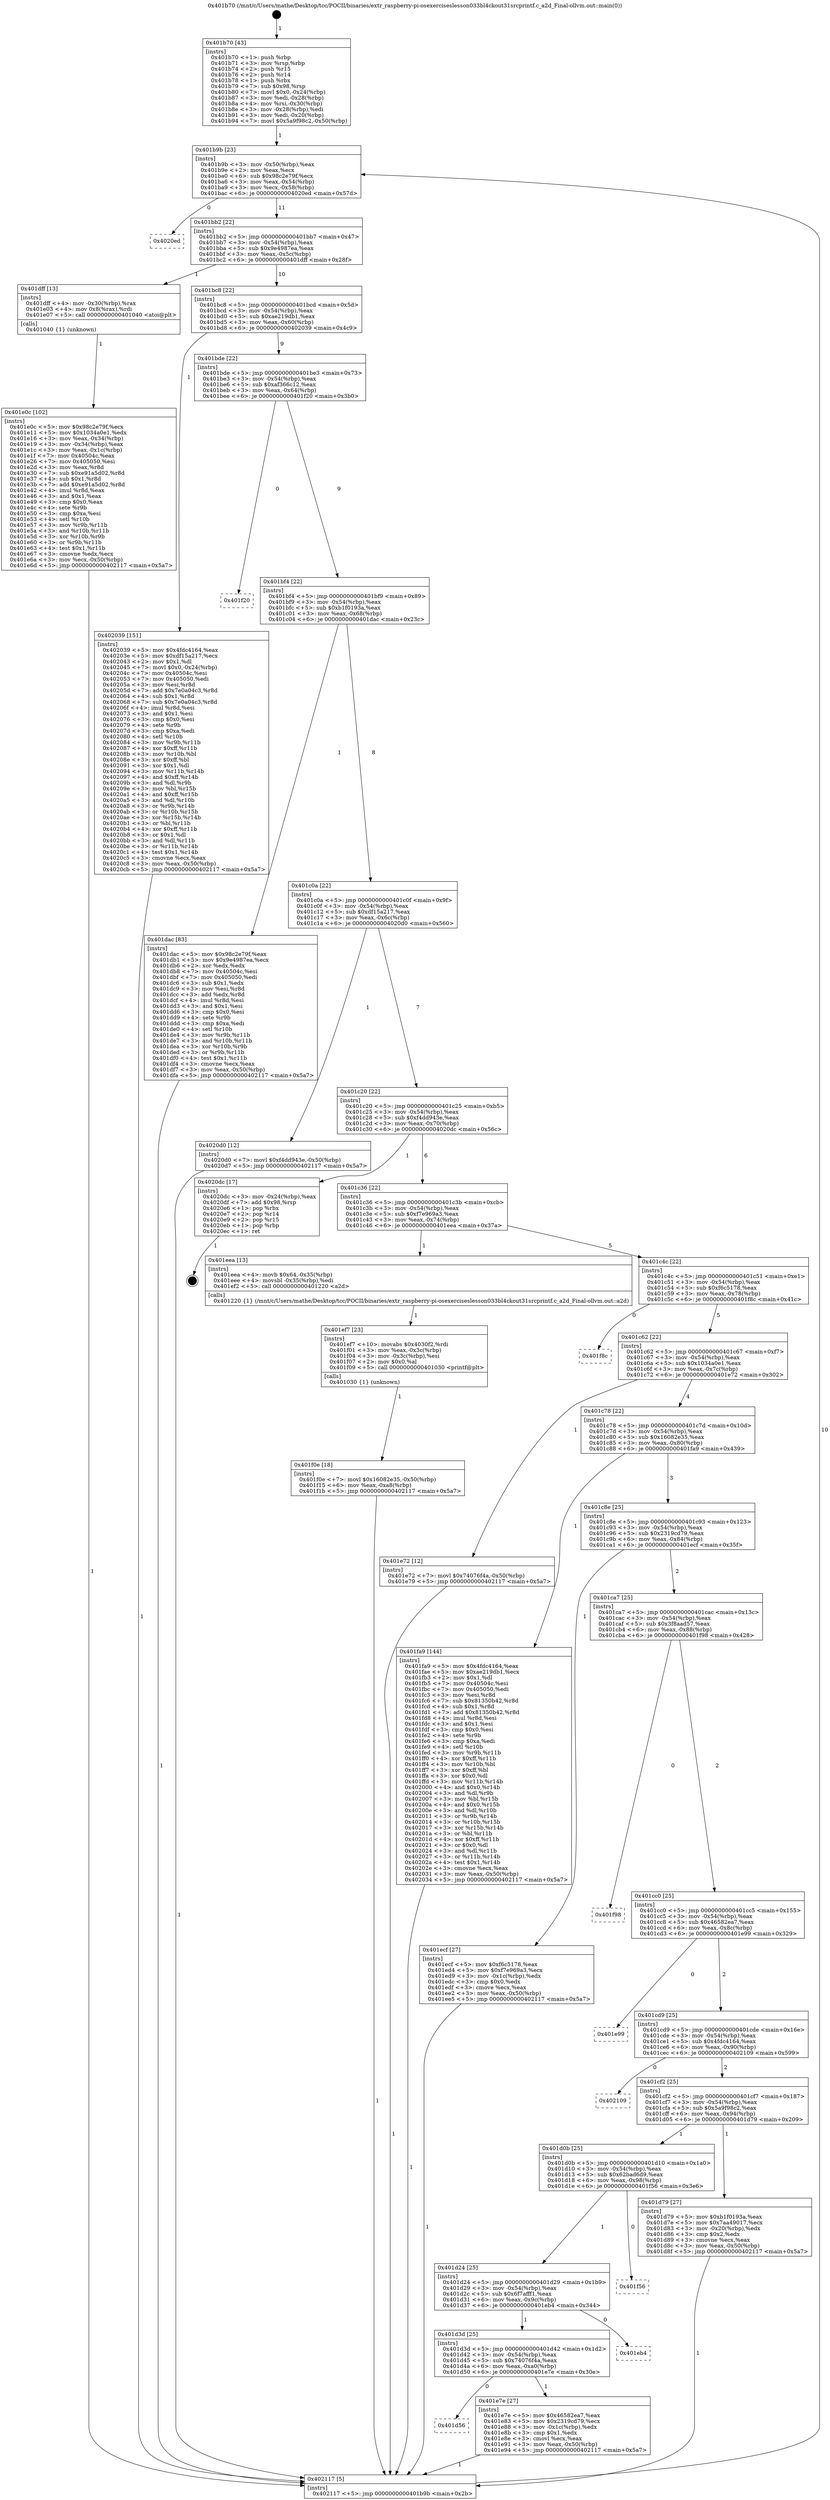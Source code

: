digraph "0x401b70" {
  label = "0x401b70 (/mnt/c/Users/mathe/Desktop/tcc/POCII/binaries/extr_raspberry-pi-osexerciseslesson033bl4ckout31srcprintf.c_a2d_Final-ollvm.out::main(0))"
  labelloc = "t"
  node[shape=record]

  Entry [label="",width=0.3,height=0.3,shape=circle,fillcolor=black,style=filled]
  "0x401b9b" [label="{
     0x401b9b [23]\l
     | [instrs]\l
     &nbsp;&nbsp;0x401b9b \<+3\>: mov -0x50(%rbp),%eax\l
     &nbsp;&nbsp;0x401b9e \<+2\>: mov %eax,%ecx\l
     &nbsp;&nbsp;0x401ba0 \<+6\>: sub $0x98c2e79f,%ecx\l
     &nbsp;&nbsp;0x401ba6 \<+3\>: mov %eax,-0x54(%rbp)\l
     &nbsp;&nbsp;0x401ba9 \<+3\>: mov %ecx,-0x58(%rbp)\l
     &nbsp;&nbsp;0x401bac \<+6\>: je 00000000004020ed \<main+0x57d\>\l
  }"]
  "0x4020ed" [label="{
     0x4020ed\l
  }", style=dashed]
  "0x401bb2" [label="{
     0x401bb2 [22]\l
     | [instrs]\l
     &nbsp;&nbsp;0x401bb2 \<+5\>: jmp 0000000000401bb7 \<main+0x47\>\l
     &nbsp;&nbsp;0x401bb7 \<+3\>: mov -0x54(%rbp),%eax\l
     &nbsp;&nbsp;0x401bba \<+5\>: sub $0x9e4987ea,%eax\l
     &nbsp;&nbsp;0x401bbf \<+3\>: mov %eax,-0x5c(%rbp)\l
     &nbsp;&nbsp;0x401bc2 \<+6\>: je 0000000000401dff \<main+0x28f\>\l
  }"]
  Exit [label="",width=0.3,height=0.3,shape=circle,fillcolor=black,style=filled,peripheries=2]
  "0x401dff" [label="{
     0x401dff [13]\l
     | [instrs]\l
     &nbsp;&nbsp;0x401dff \<+4\>: mov -0x30(%rbp),%rax\l
     &nbsp;&nbsp;0x401e03 \<+4\>: mov 0x8(%rax),%rdi\l
     &nbsp;&nbsp;0x401e07 \<+5\>: call 0000000000401040 \<atoi@plt\>\l
     | [calls]\l
     &nbsp;&nbsp;0x401040 \{1\} (unknown)\l
  }"]
  "0x401bc8" [label="{
     0x401bc8 [22]\l
     | [instrs]\l
     &nbsp;&nbsp;0x401bc8 \<+5\>: jmp 0000000000401bcd \<main+0x5d\>\l
     &nbsp;&nbsp;0x401bcd \<+3\>: mov -0x54(%rbp),%eax\l
     &nbsp;&nbsp;0x401bd0 \<+5\>: sub $0xae219db1,%eax\l
     &nbsp;&nbsp;0x401bd5 \<+3\>: mov %eax,-0x60(%rbp)\l
     &nbsp;&nbsp;0x401bd8 \<+6\>: je 0000000000402039 \<main+0x4c9\>\l
  }"]
  "0x401f0e" [label="{
     0x401f0e [18]\l
     | [instrs]\l
     &nbsp;&nbsp;0x401f0e \<+7\>: movl $0x16082e35,-0x50(%rbp)\l
     &nbsp;&nbsp;0x401f15 \<+6\>: mov %eax,-0xa8(%rbp)\l
     &nbsp;&nbsp;0x401f1b \<+5\>: jmp 0000000000402117 \<main+0x5a7\>\l
  }"]
  "0x402039" [label="{
     0x402039 [151]\l
     | [instrs]\l
     &nbsp;&nbsp;0x402039 \<+5\>: mov $0x4fdc4164,%eax\l
     &nbsp;&nbsp;0x40203e \<+5\>: mov $0xdf15a217,%ecx\l
     &nbsp;&nbsp;0x402043 \<+2\>: mov $0x1,%dl\l
     &nbsp;&nbsp;0x402045 \<+7\>: movl $0x0,-0x24(%rbp)\l
     &nbsp;&nbsp;0x40204c \<+7\>: mov 0x40504c,%esi\l
     &nbsp;&nbsp;0x402053 \<+7\>: mov 0x405050,%edi\l
     &nbsp;&nbsp;0x40205a \<+3\>: mov %esi,%r8d\l
     &nbsp;&nbsp;0x40205d \<+7\>: add $0x7e0a04c3,%r8d\l
     &nbsp;&nbsp;0x402064 \<+4\>: sub $0x1,%r8d\l
     &nbsp;&nbsp;0x402068 \<+7\>: sub $0x7e0a04c3,%r8d\l
     &nbsp;&nbsp;0x40206f \<+4\>: imul %r8d,%esi\l
     &nbsp;&nbsp;0x402073 \<+3\>: and $0x1,%esi\l
     &nbsp;&nbsp;0x402076 \<+3\>: cmp $0x0,%esi\l
     &nbsp;&nbsp;0x402079 \<+4\>: sete %r9b\l
     &nbsp;&nbsp;0x40207d \<+3\>: cmp $0xa,%edi\l
     &nbsp;&nbsp;0x402080 \<+4\>: setl %r10b\l
     &nbsp;&nbsp;0x402084 \<+3\>: mov %r9b,%r11b\l
     &nbsp;&nbsp;0x402087 \<+4\>: xor $0xff,%r11b\l
     &nbsp;&nbsp;0x40208b \<+3\>: mov %r10b,%bl\l
     &nbsp;&nbsp;0x40208e \<+3\>: xor $0xff,%bl\l
     &nbsp;&nbsp;0x402091 \<+3\>: xor $0x1,%dl\l
     &nbsp;&nbsp;0x402094 \<+3\>: mov %r11b,%r14b\l
     &nbsp;&nbsp;0x402097 \<+4\>: and $0xff,%r14b\l
     &nbsp;&nbsp;0x40209b \<+3\>: and %dl,%r9b\l
     &nbsp;&nbsp;0x40209e \<+3\>: mov %bl,%r15b\l
     &nbsp;&nbsp;0x4020a1 \<+4\>: and $0xff,%r15b\l
     &nbsp;&nbsp;0x4020a5 \<+3\>: and %dl,%r10b\l
     &nbsp;&nbsp;0x4020a8 \<+3\>: or %r9b,%r14b\l
     &nbsp;&nbsp;0x4020ab \<+3\>: or %r10b,%r15b\l
     &nbsp;&nbsp;0x4020ae \<+3\>: xor %r15b,%r14b\l
     &nbsp;&nbsp;0x4020b1 \<+3\>: or %bl,%r11b\l
     &nbsp;&nbsp;0x4020b4 \<+4\>: xor $0xff,%r11b\l
     &nbsp;&nbsp;0x4020b8 \<+3\>: or $0x1,%dl\l
     &nbsp;&nbsp;0x4020bb \<+3\>: and %dl,%r11b\l
     &nbsp;&nbsp;0x4020be \<+3\>: or %r11b,%r14b\l
     &nbsp;&nbsp;0x4020c1 \<+4\>: test $0x1,%r14b\l
     &nbsp;&nbsp;0x4020c5 \<+3\>: cmovne %ecx,%eax\l
     &nbsp;&nbsp;0x4020c8 \<+3\>: mov %eax,-0x50(%rbp)\l
     &nbsp;&nbsp;0x4020cb \<+5\>: jmp 0000000000402117 \<main+0x5a7\>\l
  }"]
  "0x401bde" [label="{
     0x401bde [22]\l
     | [instrs]\l
     &nbsp;&nbsp;0x401bde \<+5\>: jmp 0000000000401be3 \<main+0x73\>\l
     &nbsp;&nbsp;0x401be3 \<+3\>: mov -0x54(%rbp),%eax\l
     &nbsp;&nbsp;0x401be6 \<+5\>: sub $0xaf366c12,%eax\l
     &nbsp;&nbsp;0x401beb \<+3\>: mov %eax,-0x64(%rbp)\l
     &nbsp;&nbsp;0x401bee \<+6\>: je 0000000000401f20 \<main+0x3b0\>\l
  }"]
  "0x401ef7" [label="{
     0x401ef7 [23]\l
     | [instrs]\l
     &nbsp;&nbsp;0x401ef7 \<+10\>: movabs $0x4030f2,%rdi\l
     &nbsp;&nbsp;0x401f01 \<+3\>: mov %eax,-0x3c(%rbp)\l
     &nbsp;&nbsp;0x401f04 \<+3\>: mov -0x3c(%rbp),%esi\l
     &nbsp;&nbsp;0x401f07 \<+2\>: mov $0x0,%al\l
     &nbsp;&nbsp;0x401f09 \<+5\>: call 0000000000401030 \<printf@plt\>\l
     | [calls]\l
     &nbsp;&nbsp;0x401030 \{1\} (unknown)\l
  }"]
  "0x401f20" [label="{
     0x401f20\l
  }", style=dashed]
  "0x401bf4" [label="{
     0x401bf4 [22]\l
     | [instrs]\l
     &nbsp;&nbsp;0x401bf4 \<+5\>: jmp 0000000000401bf9 \<main+0x89\>\l
     &nbsp;&nbsp;0x401bf9 \<+3\>: mov -0x54(%rbp),%eax\l
     &nbsp;&nbsp;0x401bfc \<+5\>: sub $0xb1f0193a,%eax\l
     &nbsp;&nbsp;0x401c01 \<+3\>: mov %eax,-0x68(%rbp)\l
     &nbsp;&nbsp;0x401c04 \<+6\>: je 0000000000401dac \<main+0x23c\>\l
  }"]
  "0x401d56" [label="{
     0x401d56\l
  }", style=dashed]
  "0x401dac" [label="{
     0x401dac [83]\l
     | [instrs]\l
     &nbsp;&nbsp;0x401dac \<+5\>: mov $0x98c2e79f,%eax\l
     &nbsp;&nbsp;0x401db1 \<+5\>: mov $0x9e4987ea,%ecx\l
     &nbsp;&nbsp;0x401db6 \<+2\>: xor %edx,%edx\l
     &nbsp;&nbsp;0x401db8 \<+7\>: mov 0x40504c,%esi\l
     &nbsp;&nbsp;0x401dbf \<+7\>: mov 0x405050,%edi\l
     &nbsp;&nbsp;0x401dc6 \<+3\>: sub $0x1,%edx\l
     &nbsp;&nbsp;0x401dc9 \<+3\>: mov %esi,%r8d\l
     &nbsp;&nbsp;0x401dcc \<+3\>: add %edx,%r8d\l
     &nbsp;&nbsp;0x401dcf \<+4\>: imul %r8d,%esi\l
     &nbsp;&nbsp;0x401dd3 \<+3\>: and $0x1,%esi\l
     &nbsp;&nbsp;0x401dd6 \<+3\>: cmp $0x0,%esi\l
     &nbsp;&nbsp;0x401dd9 \<+4\>: sete %r9b\l
     &nbsp;&nbsp;0x401ddd \<+3\>: cmp $0xa,%edi\l
     &nbsp;&nbsp;0x401de0 \<+4\>: setl %r10b\l
     &nbsp;&nbsp;0x401de4 \<+3\>: mov %r9b,%r11b\l
     &nbsp;&nbsp;0x401de7 \<+3\>: and %r10b,%r11b\l
     &nbsp;&nbsp;0x401dea \<+3\>: xor %r10b,%r9b\l
     &nbsp;&nbsp;0x401ded \<+3\>: or %r9b,%r11b\l
     &nbsp;&nbsp;0x401df0 \<+4\>: test $0x1,%r11b\l
     &nbsp;&nbsp;0x401df4 \<+3\>: cmovne %ecx,%eax\l
     &nbsp;&nbsp;0x401df7 \<+3\>: mov %eax,-0x50(%rbp)\l
     &nbsp;&nbsp;0x401dfa \<+5\>: jmp 0000000000402117 \<main+0x5a7\>\l
  }"]
  "0x401c0a" [label="{
     0x401c0a [22]\l
     | [instrs]\l
     &nbsp;&nbsp;0x401c0a \<+5\>: jmp 0000000000401c0f \<main+0x9f\>\l
     &nbsp;&nbsp;0x401c0f \<+3\>: mov -0x54(%rbp),%eax\l
     &nbsp;&nbsp;0x401c12 \<+5\>: sub $0xdf15a217,%eax\l
     &nbsp;&nbsp;0x401c17 \<+3\>: mov %eax,-0x6c(%rbp)\l
     &nbsp;&nbsp;0x401c1a \<+6\>: je 00000000004020d0 \<main+0x560\>\l
  }"]
  "0x401e7e" [label="{
     0x401e7e [27]\l
     | [instrs]\l
     &nbsp;&nbsp;0x401e7e \<+5\>: mov $0x46582ea7,%eax\l
     &nbsp;&nbsp;0x401e83 \<+5\>: mov $0x2319cd79,%ecx\l
     &nbsp;&nbsp;0x401e88 \<+3\>: mov -0x1c(%rbp),%edx\l
     &nbsp;&nbsp;0x401e8b \<+3\>: cmp $0x1,%edx\l
     &nbsp;&nbsp;0x401e8e \<+3\>: cmovl %ecx,%eax\l
     &nbsp;&nbsp;0x401e91 \<+3\>: mov %eax,-0x50(%rbp)\l
     &nbsp;&nbsp;0x401e94 \<+5\>: jmp 0000000000402117 \<main+0x5a7\>\l
  }"]
  "0x4020d0" [label="{
     0x4020d0 [12]\l
     | [instrs]\l
     &nbsp;&nbsp;0x4020d0 \<+7\>: movl $0xf4dd943e,-0x50(%rbp)\l
     &nbsp;&nbsp;0x4020d7 \<+5\>: jmp 0000000000402117 \<main+0x5a7\>\l
  }"]
  "0x401c20" [label="{
     0x401c20 [22]\l
     | [instrs]\l
     &nbsp;&nbsp;0x401c20 \<+5\>: jmp 0000000000401c25 \<main+0xb5\>\l
     &nbsp;&nbsp;0x401c25 \<+3\>: mov -0x54(%rbp),%eax\l
     &nbsp;&nbsp;0x401c28 \<+5\>: sub $0xf4dd943e,%eax\l
     &nbsp;&nbsp;0x401c2d \<+3\>: mov %eax,-0x70(%rbp)\l
     &nbsp;&nbsp;0x401c30 \<+6\>: je 00000000004020dc \<main+0x56c\>\l
  }"]
  "0x401d3d" [label="{
     0x401d3d [25]\l
     | [instrs]\l
     &nbsp;&nbsp;0x401d3d \<+5\>: jmp 0000000000401d42 \<main+0x1d2\>\l
     &nbsp;&nbsp;0x401d42 \<+3\>: mov -0x54(%rbp),%eax\l
     &nbsp;&nbsp;0x401d45 \<+5\>: sub $0x74076f4a,%eax\l
     &nbsp;&nbsp;0x401d4a \<+6\>: mov %eax,-0xa0(%rbp)\l
     &nbsp;&nbsp;0x401d50 \<+6\>: je 0000000000401e7e \<main+0x30e\>\l
  }"]
  "0x4020dc" [label="{
     0x4020dc [17]\l
     | [instrs]\l
     &nbsp;&nbsp;0x4020dc \<+3\>: mov -0x24(%rbp),%eax\l
     &nbsp;&nbsp;0x4020df \<+7\>: add $0x98,%rsp\l
     &nbsp;&nbsp;0x4020e6 \<+1\>: pop %rbx\l
     &nbsp;&nbsp;0x4020e7 \<+2\>: pop %r14\l
     &nbsp;&nbsp;0x4020e9 \<+2\>: pop %r15\l
     &nbsp;&nbsp;0x4020eb \<+1\>: pop %rbp\l
     &nbsp;&nbsp;0x4020ec \<+1\>: ret\l
  }"]
  "0x401c36" [label="{
     0x401c36 [22]\l
     | [instrs]\l
     &nbsp;&nbsp;0x401c36 \<+5\>: jmp 0000000000401c3b \<main+0xcb\>\l
     &nbsp;&nbsp;0x401c3b \<+3\>: mov -0x54(%rbp),%eax\l
     &nbsp;&nbsp;0x401c3e \<+5\>: sub $0xf7e969a3,%eax\l
     &nbsp;&nbsp;0x401c43 \<+3\>: mov %eax,-0x74(%rbp)\l
     &nbsp;&nbsp;0x401c46 \<+6\>: je 0000000000401eea \<main+0x37a\>\l
  }"]
  "0x401eb4" [label="{
     0x401eb4\l
  }", style=dashed]
  "0x401eea" [label="{
     0x401eea [13]\l
     | [instrs]\l
     &nbsp;&nbsp;0x401eea \<+4\>: movb $0x64,-0x35(%rbp)\l
     &nbsp;&nbsp;0x401eee \<+4\>: movsbl -0x35(%rbp),%edi\l
     &nbsp;&nbsp;0x401ef2 \<+5\>: call 0000000000401220 \<a2d\>\l
     | [calls]\l
     &nbsp;&nbsp;0x401220 \{1\} (/mnt/c/Users/mathe/Desktop/tcc/POCII/binaries/extr_raspberry-pi-osexerciseslesson033bl4ckout31srcprintf.c_a2d_Final-ollvm.out::a2d)\l
  }"]
  "0x401c4c" [label="{
     0x401c4c [22]\l
     | [instrs]\l
     &nbsp;&nbsp;0x401c4c \<+5\>: jmp 0000000000401c51 \<main+0xe1\>\l
     &nbsp;&nbsp;0x401c51 \<+3\>: mov -0x54(%rbp),%eax\l
     &nbsp;&nbsp;0x401c54 \<+5\>: sub $0xf6c5178,%eax\l
     &nbsp;&nbsp;0x401c59 \<+3\>: mov %eax,-0x78(%rbp)\l
     &nbsp;&nbsp;0x401c5c \<+6\>: je 0000000000401f8c \<main+0x41c\>\l
  }"]
  "0x401d24" [label="{
     0x401d24 [25]\l
     | [instrs]\l
     &nbsp;&nbsp;0x401d24 \<+5\>: jmp 0000000000401d29 \<main+0x1b9\>\l
     &nbsp;&nbsp;0x401d29 \<+3\>: mov -0x54(%rbp),%eax\l
     &nbsp;&nbsp;0x401d2c \<+5\>: sub $0x6f7afff1,%eax\l
     &nbsp;&nbsp;0x401d31 \<+6\>: mov %eax,-0x9c(%rbp)\l
     &nbsp;&nbsp;0x401d37 \<+6\>: je 0000000000401eb4 \<main+0x344\>\l
  }"]
  "0x401f8c" [label="{
     0x401f8c\l
  }", style=dashed]
  "0x401c62" [label="{
     0x401c62 [22]\l
     | [instrs]\l
     &nbsp;&nbsp;0x401c62 \<+5\>: jmp 0000000000401c67 \<main+0xf7\>\l
     &nbsp;&nbsp;0x401c67 \<+3\>: mov -0x54(%rbp),%eax\l
     &nbsp;&nbsp;0x401c6a \<+5\>: sub $0x1034a0e1,%eax\l
     &nbsp;&nbsp;0x401c6f \<+3\>: mov %eax,-0x7c(%rbp)\l
     &nbsp;&nbsp;0x401c72 \<+6\>: je 0000000000401e72 \<main+0x302\>\l
  }"]
  "0x401f56" [label="{
     0x401f56\l
  }", style=dashed]
  "0x401e72" [label="{
     0x401e72 [12]\l
     | [instrs]\l
     &nbsp;&nbsp;0x401e72 \<+7\>: movl $0x74076f4a,-0x50(%rbp)\l
     &nbsp;&nbsp;0x401e79 \<+5\>: jmp 0000000000402117 \<main+0x5a7\>\l
  }"]
  "0x401c78" [label="{
     0x401c78 [22]\l
     | [instrs]\l
     &nbsp;&nbsp;0x401c78 \<+5\>: jmp 0000000000401c7d \<main+0x10d\>\l
     &nbsp;&nbsp;0x401c7d \<+3\>: mov -0x54(%rbp),%eax\l
     &nbsp;&nbsp;0x401c80 \<+5\>: sub $0x16082e35,%eax\l
     &nbsp;&nbsp;0x401c85 \<+3\>: mov %eax,-0x80(%rbp)\l
     &nbsp;&nbsp;0x401c88 \<+6\>: je 0000000000401fa9 \<main+0x439\>\l
  }"]
  "0x401e0c" [label="{
     0x401e0c [102]\l
     | [instrs]\l
     &nbsp;&nbsp;0x401e0c \<+5\>: mov $0x98c2e79f,%ecx\l
     &nbsp;&nbsp;0x401e11 \<+5\>: mov $0x1034a0e1,%edx\l
     &nbsp;&nbsp;0x401e16 \<+3\>: mov %eax,-0x34(%rbp)\l
     &nbsp;&nbsp;0x401e19 \<+3\>: mov -0x34(%rbp),%eax\l
     &nbsp;&nbsp;0x401e1c \<+3\>: mov %eax,-0x1c(%rbp)\l
     &nbsp;&nbsp;0x401e1f \<+7\>: mov 0x40504c,%eax\l
     &nbsp;&nbsp;0x401e26 \<+7\>: mov 0x405050,%esi\l
     &nbsp;&nbsp;0x401e2d \<+3\>: mov %eax,%r8d\l
     &nbsp;&nbsp;0x401e30 \<+7\>: sub $0xe91a5d02,%r8d\l
     &nbsp;&nbsp;0x401e37 \<+4\>: sub $0x1,%r8d\l
     &nbsp;&nbsp;0x401e3b \<+7\>: add $0xe91a5d02,%r8d\l
     &nbsp;&nbsp;0x401e42 \<+4\>: imul %r8d,%eax\l
     &nbsp;&nbsp;0x401e46 \<+3\>: and $0x1,%eax\l
     &nbsp;&nbsp;0x401e49 \<+3\>: cmp $0x0,%eax\l
     &nbsp;&nbsp;0x401e4c \<+4\>: sete %r9b\l
     &nbsp;&nbsp;0x401e50 \<+3\>: cmp $0xa,%esi\l
     &nbsp;&nbsp;0x401e53 \<+4\>: setl %r10b\l
     &nbsp;&nbsp;0x401e57 \<+3\>: mov %r9b,%r11b\l
     &nbsp;&nbsp;0x401e5a \<+3\>: and %r10b,%r11b\l
     &nbsp;&nbsp;0x401e5d \<+3\>: xor %r10b,%r9b\l
     &nbsp;&nbsp;0x401e60 \<+3\>: or %r9b,%r11b\l
     &nbsp;&nbsp;0x401e63 \<+4\>: test $0x1,%r11b\l
     &nbsp;&nbsp;0x401e67 \<+3\>: cmovne %edx,%ecx\l
     &nbsp;&nbsp;0x401e6a \<+3\>: mov %ecx,-0x50(%rbp)\l
     &nbsp;&nbsp;0x401e6d \<+5\>: jmp 0000000000402117 \<main+0x5a7\>\l
  }"]
  "0x401fa9" [label="{
     0x401fa9 [144]\l
     | [instrs]\l
     &nbsp;&nbsp;0x401fa9 \<+5\>: mov $0x4fdc4164,%eax\l
     &nbsp;&nbsp;0x401fae \<+5\>: mov $0xae219db1,%ecx\l
     &nbsp;&nbsp;0x401fb3 \<+2\>: mov $0x1,%dl\l
     &nbsp;&nbsp;0x401fb5 \<+7\>: mov 0x40504c,%esi\l
     &nbsp;&nbsp;0x401fbc \<+7\>: mov 0x405050,%edi\l
     &nbsp;&nbsp;0x401fc3 \<+3\>: mov %esi,%r8d\l
     &nbsp;&nbsp;0x401fc6 \<+7\>: sub $0x81350b42,%r8d\l
     &nbsp;&nbsp;0x401fcd \<+4\>: sub $0x1,%r8d\l
     &nbsp;&nbsp;0x401fd1 \<+7\>: add $0x81350b42,%r8d\l
     &nbsp;&nbsp;0x401fd8 \<+4\>: imul %r8d,%esi\l
     &nbsp;&nbsp;0x401fdc \<+3\>: and $0x1,%esi\l
     &nbsp;&nbsp;0x401fdf \<+3\>: cmp $0x0,%esi\l
     &nbsp;&nbsp;0x401fe2 \<+4\>: sete %r9b\l
     &nbsp;&nbsp;0x401fe6 \<+3\>: cmp $0xa,%edi\l
     &nbsp;&nbsp;0x401fe9 \<+4\>: setl %r10b\l
     &nbsp;&nbsp;0x401fed \<+3\>: mov %r9b,%r11b\l
     &nbsp;&nbsp;0x401ff0 \<+4\>: xor $0xff,%r11b\l
     &nbsp;&nbsp;0x401ff4 \<+3\>: mov %r10b,%bl\l
     &nbsp;&nbsp;0x401ff7 \<+3\>: xor $0xff,%bl\l
     &nbsp;&nbsp;0x401ffa \<+3\>: xor $0x0,%dl\l
     &nbsp;&nbsp;0x401ffd \<+3\>: mov %r11b,%r14b\l
     &nbsp;&nbsp;0x402000 \<+4\>: and $0x0,%r14b\l
     &nbsp;&nbsp;0x402004 \<+3\>: and %dl,%r9b\l
     &nbsp;&nbsp;0x402007 \<+3\>: mov %bl,%r15b\l
     &nbsp;&nbsp;0x40200a \<+4\>: and $0x0,%r15b\l
     &nbsp;&nbsp;0x40200e \<+3\>: and %dl,%r10b\l
     &nbsp;&nbsp;0x402011 \<+3\>: or %r9b,%r14b\l
     &nbsp;&nbsp;0x402014 \<+3\>: or %r10b,%r15b\l
     &nbsp;&nbsp;0x402017 \<+3\>: xor %r15b,%r14b\l
     &nbsp;&nbsp;0x40201a \<+3\>: or %bl,%r11b\l
     &nbsp;&nbsp;0x40201d \<+4\>: xor $0xff,%r11b\l
     &nbsp;&nbsp;0x402021 \<+3\>: or $0x0,%dl\l
     &nbsp;&nbsp;0x402024 \<+3\>: and %dl,%r11b\l
     &nbsp;&nbsp;0x402027 \<+3\>: or %r11b,%r14b\l
     &nbsp;&nbsp;0x40202a \<+4\>: test $0x1,%r14b\l
     &nbsp;&nbsp;0x40202e \<+3\>: cmovne %ecx,%eax\l
     &nbsp;&nbsp;0x402031 \<+3\>: mov %eax,-0x50(%rbp)\l
     &nbsp;&nbsp;0x402034 \<+5\>: jmp 0000000000402117 \<main+0x5a7\>\l
  }"]
  "0x401c8e" [label="{
     0x401c8e [25]\l
     | [instrs]\l
     &nbsp;&nbsp;0x401c8e \<+5\>: jmp 0000000000401c93 \<main+0x123\>\l
     &nbsp;&nbsp;0x401c93 \<+3\>: mov -0x54(%rbp),%eax\l
     &nbsp;&nbsp;0x401c96 \<+5\>: sub $0x2319cd79,%eax\l
     &nbsp;&nbsp;0x401c9b \<+6\>: mov %eax,-0x84(%rbp)\l
     &nbsp;&nbsp;0x401ca1 \<+6\>: je 0000000000401ecf \<main+0x35f\>\l
  }"]
  "0x401b70" [label="{
     0x401b70 [43]\l
     | [instrs]\l
     &nbsp;&nbsp;0x401b70 \<+1\>: push %rbp\l
     &nbsp;&nbsp;0x401b71 \<+3\>: mov %rsp,%rbp\l
     &nbsp;&nbsp;0x401b74 \<+2\>: push %r15\l
     &nbsp;&nbsp;0x401b76 \<+2\>: push %r14\l
     &nbsp;&nbsp;0x401b78 \<+1\>: push %rbx\l
     &nbsp;&nbsp;0x401b79 \<+7\>: sub $0x98,%rsp\l
     &nbsp;&nbsp;0x401b80 \<+7\>: movl $0x0,-0x24(%rbp)\l
     &nbsp;&nbsp;0x401b87 \<+3\>: mov %edi,-0x28(%rbp)\l
     &nbsp;&nbsp;0x401b8a \<+4\>: mov %rsi,-0x30(%rbp)\l
     &nbsp;&nbsp;0x401b8e \<+3\>: mov -0x28(%rbp),%edi\l
     &nbsp;&nbsp;0x401b91 \<+3\>: mov %edi,-0x20(%rbp)\l
     &nbsp;&nbsp;0x401b94 \<+7\>: movl $0x5a9f98c2,-0x50(%rbp)\l
  }"]
  "0x401ecf" [label="{
     0x401ecf [27]\l
     | [instrs]\l
     &nbsp;&nbsp;0x401ecf \<+5\>: mov $0xf6c5178,%eax\l
     &nbsp;&nbsp;0x401ed4 \<+5\>: mov $0xf7e969a3,%ecx\l
     &nbsp;&nbsp;0x401ed9 \<+3\>: mov -0x1c(%rbp),%edx\l
     &nbsp;&nbsp;0x401edc \<+3\>: cmp $0x0,%edx\l
     &nbsp;&nbsp;0x401edf \<+3\>: cmove %ecx,%eax\l
     &nbsp;&nbsp;0x401ee2 \<+3\>: mov %eax,-0x50(%rbp)\l
     &nbsp;&nbsp;0x401ee5 \<+5\>: jmp 0000000000402117 \<main+0x5a7\>\l
  }"]
  "0x401ca7" [label="{
     0x401ca7 [25]\l
     | [instrs]\l
     &nbsp;&nbsp;0x401ca7 \<+5\>: jmp 0000000000401cac \<main+0x13c\>\l
     &nbsp;&nbsp;0x401cac \<+3\>: mov -0x54(%rbp),%eax\l
     &nbsp;&nbsp;0x401caf \<+5\>: sub $0x3f8aad57,%eax\l
     &nbsp;&nbsp;0x401cb4 \<+6\>: mov %eax,-0x88(%rbp)\l
     &nbsp;&nbsp;0x401cba \<+6\>: je 0000000000401f98 \<main+0x428\>\l
  }"]
  "0x402117" [label="{
     0x402117 [5]\l
     | [instrs]\l
     &nbsp;&nbsp;0x402117 \<+5\>: jmp 0000000000401b9b \<main+0x2b\>\l
  }"]
  "0x401f98" [label="{
     0x401f98\l
  }", style=dashed]
  "0x401cc0" [label="{
     0x401cc0 [25]\l
     | [instrs]\l
     &nbsp;&nbsp;0x401cc0 \<+5\>: jmp 0000000000401cc5 \<main+0x155\>\l
     &nbsp;&nbsp;0x401cc5 \<+3\>: mov -0x54(%rbp),%eax\l
     &nbsp;&nbsp;0x401cc8 \<+5\>: sub $0x46582ea7,%eax\l
     &nbsp;&nbsp;0x401ccd \<+6\>: mov %eax,-0x8c(%rbp)\l
     &nbsp;&nbsp;0x401cd3 \<+6\>: je 0000000000401e99 \<main+0x329\>\l
  }"]
  "0x401d0b" [label="{
     0x401d0b [25]\l
     | [instrs]\l
     &nbsp;&nbsp;0x401d0b \<+5\>: jmp 0000000000401d10 \<main+0x1a0\>\l
     &nbsp;&nbsp;0x401d10 \<+3\>: mov -0x54(%rbp),%eax\l
     &nbsp;&nbsp;0x401d13 \<+5\>: sub $0x62bad6d9,%eax\l
     &nbsp;&nbsp;0x401d18 \<+6\>: mov %eax,-0x98(%rbp)\l
     &nbsp;&nbsp;0x401d1e \<+6\>: je 0000000000401f56 \<main+0x3e6\>\l
  }"]
  "0x401e99" [label="{
     0x401e99\l
  }", style=dashed]
  "0x401cd9" [label="{
     0x401cd9 [25]\l
     | [instrs]\l
     &nbsp;&nbsp;0x401cd9 \<+5\>: jmp 0000000000401cde \<main+0x16e\>\l
     &nbsp;&nbsp;0x401cde \<+3\>: mov -0x54(%rbp),%eax\l
     &nbsp;&nbsp;0x401ce1 \<+5\>: sub $0x4fdc4164,%eax\l
     &nbsp;&nbsp;0x401ce6 \<+6\>: mov %eax,-0x90(%rbp)\l
     &nbsp;&nbsp;0x401cec \<+6\>: je 0000000000402109 \<main+0x599\>\l
  }"]
  "0x401d79" [label="{
     0x401d79 [27]\l
     | [instrs]\l
     &nbsp;&nbsp;0x401d79 \<+5\>: mov $0xb1f0193a,%eax\l
     &nbsp;&nbsp;0x401d7e \<+5\>: mov $0x7aa49017,%ecx\l
     &nbsp;&nbsp;0x401d83 \<+3\>: mov -0x20(%rbp),%edx\l
     &nbsp;&nbsp;0x401d86 \<+3\>: cmp $0x2,%edx\l
     &nbsp;&nbsp;0x401d89 \<+3\>: cmovne %ecx,%eax\l
     &nbsp;&nbsp;0x401d8c \<+3\>: mov %eax,-0x50(%rbp)\l
     &nbsp;&nbsp;0x401d8f \<+5\>: jmp 0000000000402117 \<main+0x5a7\>\l
  }"]
  "0x402109" [label="{
     0x402109\l
  }", style=dashed]
  "0x401cf2" [label="{
     0x401cf2 [25]\l
     | [instrs]\l
     &nbsp;&nbsp;0x401cf2 \<+5\>: jmp 0000000000401cf7 \<main+0x187\>\l
     &nbsp;&nbsp;0x401cf7 \<+3\>: mov -0x54(%rbp),%eax\l
     &nbsp;&nbsp;0x401cfa \<+5\>: sub $0x5a9f98c2,%eax\l
     &nbsp;&nbsp;0x401cff \<+6\>: mov %eax,-0x94(%rbp)\l
     &nbsp;&nbsp;0x401d05 \<+6\>: je 0000000000401d79 \<main+0x209\>\l
  }"]
  Entry -> "0x401b70" [label=" 1"]
  "0x401b9b" -> "0x4020ed" [label=" 0"]
  "0x401b9b" -> "0x401bb2" [label=" 11"]
  "0x4020dc" -> Exit [label=" 1"]
  "0x401bb2" -> "0x401dff" [label=" 1"]
  "0x401bb2" -> "0x401bc8" [label=" 10"]
  "0x4020d0" -> "0x402117" [label=" 1"]
  "0x401bc8" -> "0x402039" [label=" 1"]
  "0x401bc8" -> "0x401bde" [label=" 9"]
  "0x402039" -> "0x402117" [label=" 1"]
  "0x401bde" -> "0x401f20" [label=" 0"]
  "0x401bde" -> "0x401bf4" [label=" 9"]
  "0x401fa9" -> "0x402117" [label=" 1"]
  "0x401bf4" -> "0x401dac" [label=" 1"]
  "0x401bf4" -> "0x401c0a" [label=" 8"]
  "0x401f0e" -> "0x402117" [label=" 1"]
  "0x401c0a" -> "0x4020d0" [label=" 1"]
  "0x401c0a" -> "0x401c20" [label=" 7"]
  "0x401ef7" -> "0x401f0e" [label=" 1"]
  "0x401c20" -> "0x4020dc" [label=" 1"]
  "0x401c20" -> "0x401c36" [label=" 6"]
  "0x401ecf" -> "0x402117" [label=" 1"]
  "0x401c36" -> "0x401eea" [label=" 1"]
  "0x401c36" -> "0x401c4c" [label=" 5"]
  "0x401e7e" -> "0x402117" [label=" 1"]
  "0x401c4c" -> "0x401f8c" [label=" 0"]
  "0x401c4c" -> "0x401c62" [label=" 5"]
  "0x401d3d" -> "0x401e7e" [label=" 1"]
  "0x401c62" -> "0x401e72" [label=" 1"]
  "0x401c62" -> "0x401c78" [label=" 4"]
  "0x401eea" -> "0x401ef7" [label=" 1"]
  "0x401c78" -> "0x401fa9" [label=" 1"]
  "0x401c78" -> "0x401c8e" [label=" 3"]
  "0x401d24" -> "0x401eb4" [label=" 0"]
  "0x401c8e" -> "0x401ecf" [label=" 1"]
  "0x401c8e" -> "0x401ca7" [label=" 2"]
  "0x401d3d" -> "0x401d56" [label=" 0"]
  "0x401ca7" -> "0x401f98" [label=" 0"]
  "0x401ca7" -> "0x401cc0" [label=" 2"]
  "0x401d0b" -> "0x401d24" [label=" 1"]
  "0x401cc0" -> "0x401e99" [label=" 0"]
  "0x401cc0" -> "0x401cd9" [label=" 2"]
  "0x401d0b" -> "0x401f56" [label=" 0"]
  "0x401cd9" -> "0x402109" [label=" 0"]
  "0x401cd9" -> "0x401cf2" [label=" 2"]
  "0x401d24" -> "0x401d3d" [label=" 1"]
  "0x401cf2" -> "0x401d79" [label=" 1"]
  "0x401cf2" -> "0x401d0b" [label=" 1"]
  "0x401d79" -> "0x402117" [label=" 1"]
  "0x401b70" -> "0x401b9b" [label=" 1"]
  "0x402117" -> "0x401b9b" [label=" 10"]
  "0x401dac" -> "0x402117" [label=" 1"]
  "0x401dff" -> "0x401e0c" [label=" 1"]
  "0x401e0c" -> "0x402117" [label=" 1"]
  "0x401e72" -> "0x402117" [label=" 1"]
}
